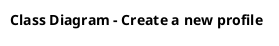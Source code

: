 @startuml
skinparam monochrome true
skinparam shadowing false

title Class Diagram - Create a new profile




@enduml